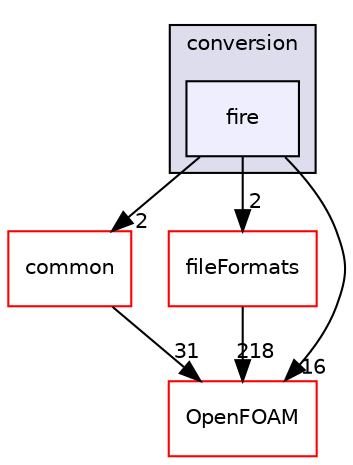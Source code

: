 digraph "src/conversion/fire" {
  bgcolor=transparent;
  compound=true
  node [ fontsize="10", fontname="Helvetica"];
  edge [ labelfontsize="10", labelfontname="Helvetica"];
  subgraph clusterdir_22e3beccf9f956a3c7bfcabae9a0dde0 {
    graph [ bgcolor="#ddddee", pencolor="black", label="conversion" fontname="Helvetica", fontsize="10", URL="dir_22e3beccf9f956a3c7bfcabae9a0dde0.html"]
  dir_e3f19603ab5d7a2de7ef755b2d2b8364 [shape=box, label="fire", style="filled", fillcolor="#eeeeff", pencolor="black", URL="dir_e3f19603ab5d7a2de7ef755b2d2b8364.html"];
  }
  dir_888485a4ca6b3c01fe64b25e5a2b5171 [shape=box label="common" color="red" URL="dir_888485a4ca6b3c01fe64b25e5a2b5171.html"];
  dir_b05602f37bb521a7142c0a3e200b5f35 [shape=box label="fileFormats" color="red" URL="dir_b05602f37bb521a7142c0a3e200b5f35.html"];
  dir_c5473ff19b20e6ec4dfe5c310b3778a8 [shape=box label="OpenFOAM" color="red" URL="dir_c5473ff19b20e6ec4dfe5c310b3778a8.html"];
  dir_e3f19603ab5d7a2de7ef755b2d2b8364->dir_888485a4ca6b3c01fe64b25e5a2b5171 [headlabel="2", labeldistance=1.5 headhref="dir_000558_000551.html"];
  dir_e3f19603ab5d7a2de7ef755b2d2b8364->dir_b05602f37bb521a7142c0a3e200b5f35 [headlabel="2", labeldistance=1.5 headhref="dir_000558_000682.html"];
  dir_e3f19603ab5d7a2de7ef755b2d2b8364->dir_c5473ff19b20e6ec4dfe5c310b3778a8 [headlabel="16", labeldistance=1.5 headhref="dir_000558_002151.html"];
  dir_888485a4ca6b3c01fe64b25e5a2b5171->dir_c5473ff19b20e6ec4dfe5c310b3778a8 [headlabel="31", labeldistance=1.5 headhref="dir_000551_002151.html"];
  dir_b05602f37bb521a7142c0a3e200b5f35->dir_c5473ff19b20e6ec4dfe5c310b3778a8 [headlabel="218", labeldistance=1.5 headhref="dir_000682_002151.html"];
}
